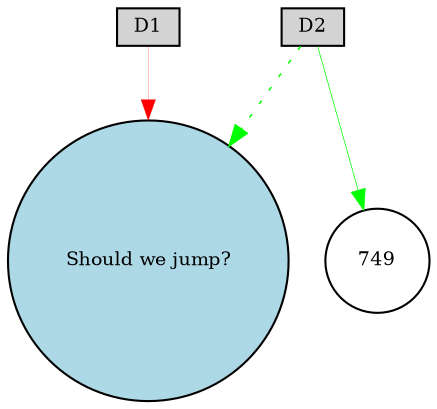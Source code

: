 digraph {
	node [fontsize=9 height=0.2 shape=circle width=0.2]
	D1 [fillcolor=lightgray shape=box style=filled]
	D2 [fillcolor=lightgray shape=box style=filled]
	"Should we jump?" [fillcolor=lightblue style=filled]
	749 [fillcolor=white style=filled]
	D2 -> "Should we jump?" [color=green penwidth=0.7291720883191882 style=dotted]
	D1 -> "Should we jump?" [color=red penwidth=0.1217354160012358 style=solid]
	D2 -> 749 [color=green penwidth=0.3482768054524874 style=solid]
}
